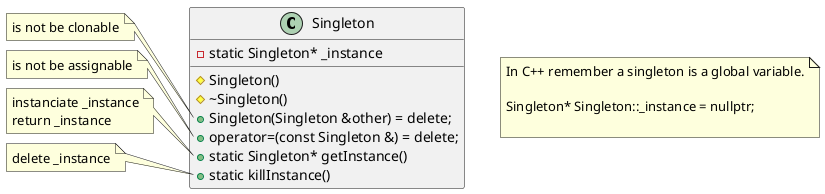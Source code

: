 @startuml

class Singleton {
    - static Singleton* _instance
    # Singleton()
    # ~Singleton()
    + Singleton(Singleton &other) = delete;
    + operator=(const Singleton &) = delete;
    + static Singleton* getInstance()
    + static killInstance()
}



note left of Singleton::"Singleton(Singleton &other)"
    is not be clonable
end note

note left of Singleton::"operator=(const Singleton &)"
    is not be assignable
end note

note left of Singleton::"getInstance()"
    instanciate _instance
    return _instance
end note

note left of Singleton::"killInstance()"
    delete _instance
end note

note as N1 
    In C++ remember a singleton is a global variable.
    
    Singleton* Singleton::_instance = nullptr;
    
end note


@enduml